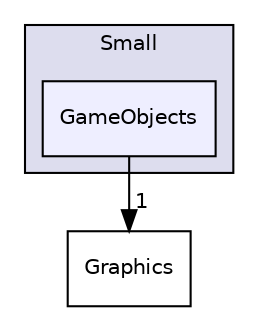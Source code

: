 digraph "include/Small/GameObjects" {
  compound=true
  node [ fontsize="10", fontname="Helvetica"];
  edge [ labelfontsize="10", labelfontname="Helvetica"];
  subgraph clusterdir_bccf9de9576cfd43a752576f669ec707 {
    graph [ bgcolor="#ddddee", pencolor="black", label="Small" fontname="Helvetica", fontsize="10", URL="dir_bccf9de9576cfd43a752576f669ec707.html"]
  dir_93a9b13fd1faea679b8404f52a1184a5 [shape=box, label="GameObjects", style="filled", fillcolor="#eeeeff", pencolor="black", URL="dir_93a9b13fd1faea679b8404f52a1184a5.html"];
  }
  dir_1e32cf0ae7c9740a651d31fd7036c32f [shape=box label="Graphics" URL="dir_1e32cf0ae7c9740a651d31fd7036c32f.html"];
  dir_93a9b13fd1faea679b8404f52a1184a5->dir_1e32cf0ae7c9740a651d31fd7036c32f [headlabel="1", labeldistance=1.5 headhref="dir_000004_000005.html"];
}
